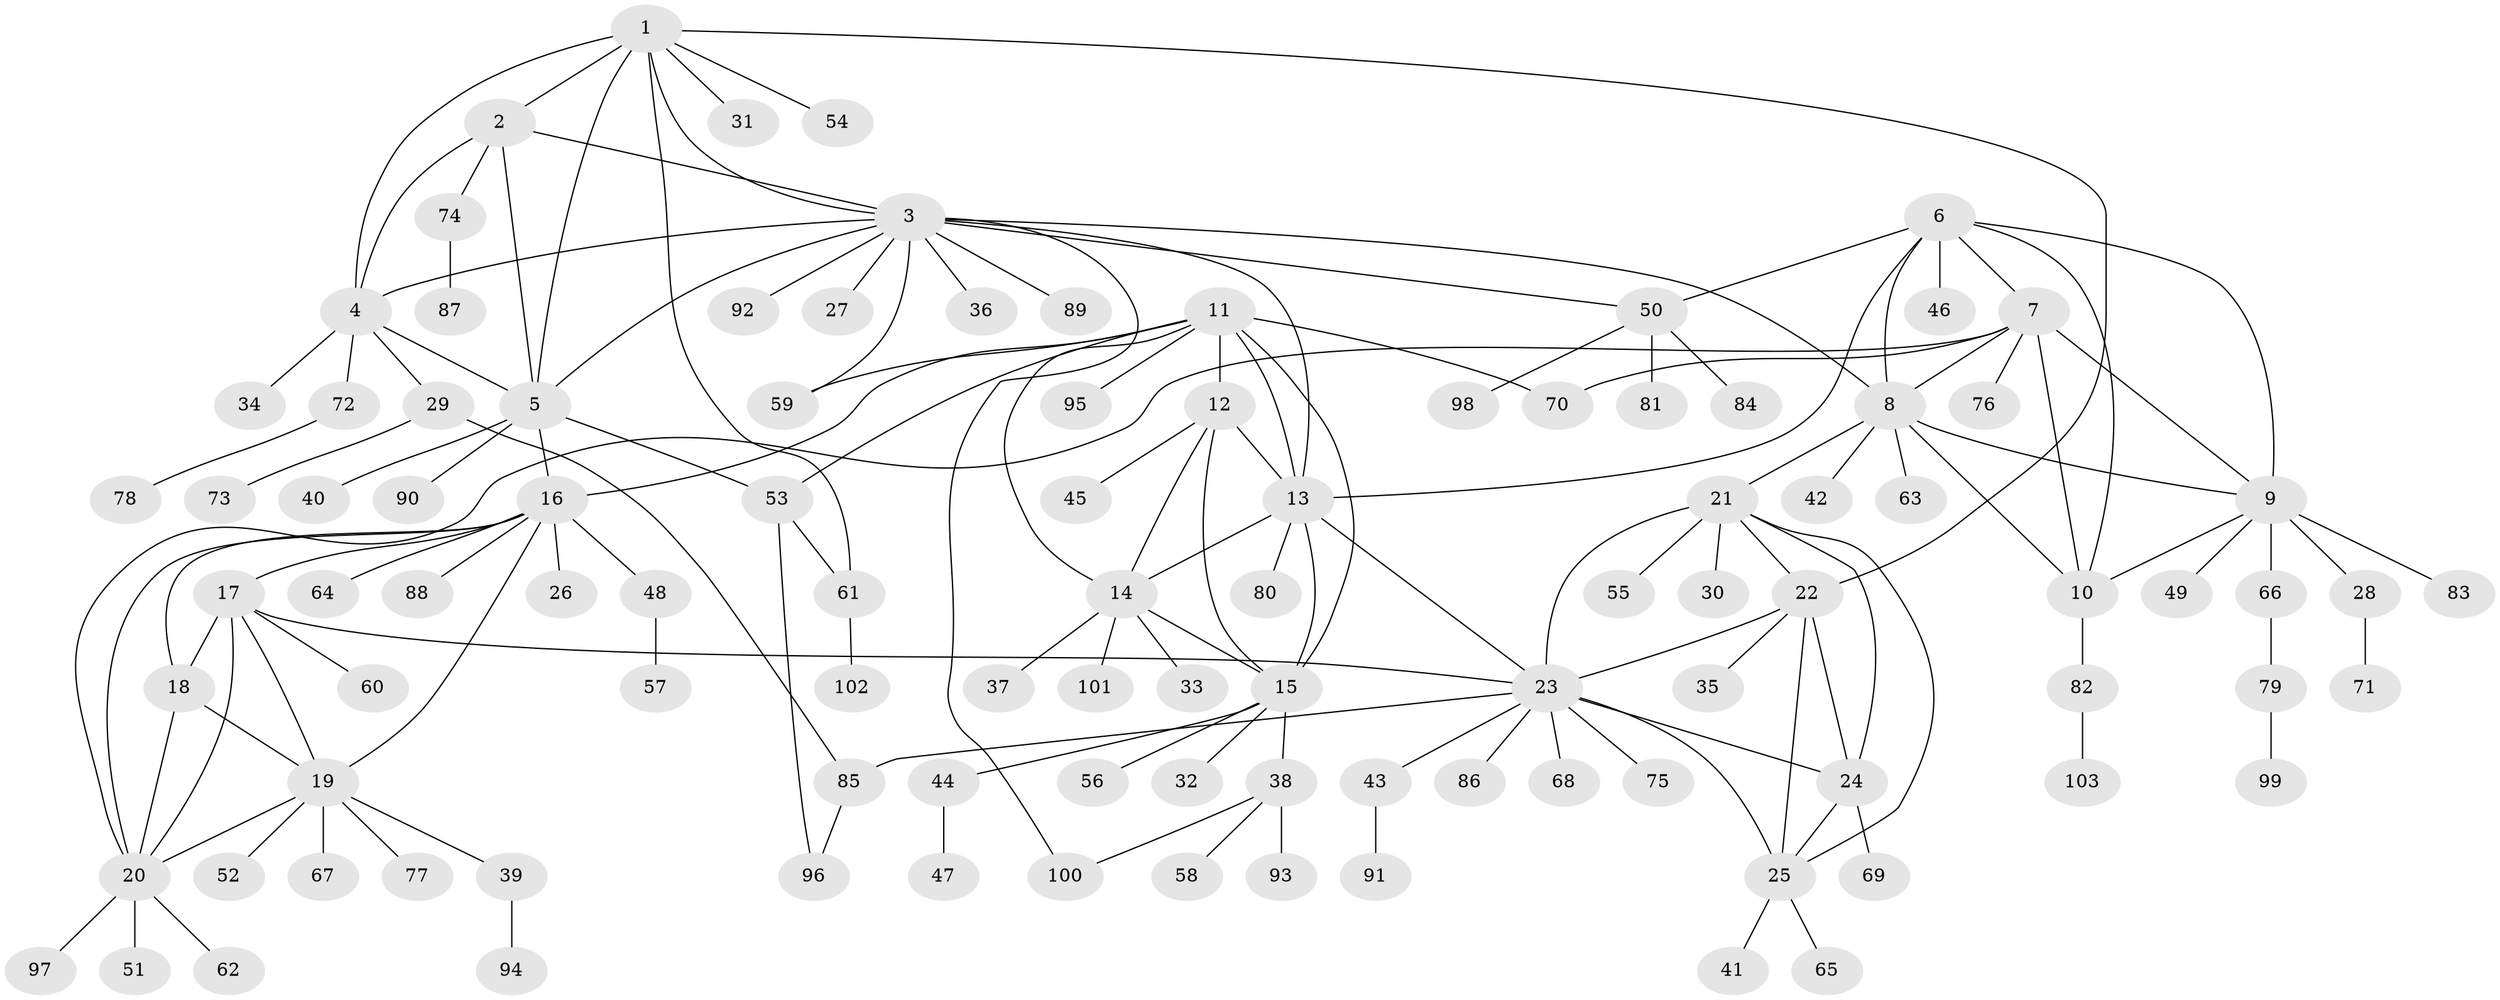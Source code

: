 // coarse degree distribution, {8: 0.05128205128205128, 16: 0.01282051282051282, 7: 0.05128205128205128, 6: 0.02564102564102564, 10: 0.01282051282051282, 5: 0.02564102564102564, 12: 0.01282051282051282, 4: 0.038461538461538464, 1: 0.6794871794871795, 2: 0.07692307692307693, 3: 0.01282051282051282}
// Generated by graph-tools (version 1.1) at 2025/52/02/27/25 19:52:19]
// undirected, 103 vertices, 146 edges
graph export_dot {
graph [start="1"]
  node [color=gray90,style=filled];
  1;
  2;
  3;
  4;
  5;
  6;
  7;
  8;
  9;
  10;
  11;
  12;
  13;
  14;
  15;
  16;
  17;
  18;
  19;
  20;
  21;
  22;
  23;
  24;
  25;
  26;
  27;
  28;
  29;
  30;
  31;
  32;
  33;
  34;
  35;
  36;
  37;
  38;
  39;
  40;
  41;
  42;
  43;
  44;
  45;
  46;
  47;
  48;
  49;
  50;
  51;
  52;
  53;
  54;
  55;
  56;
  57;
  58;
  59;
  60;
  61;
  62;
  63;
  64;
  65;
  66;
  67;
  68;
  69;
  70;
  71;
  72;
  73;
  74;
  75;
  76;
  77;
  78;
  79;
  80;
  81;
  82;
  83;
  84;
  85;
  86;
  87;
  88;
  89;
  90;
  91;
  92;
  93;
  94;
  95;
  96;
  97;
  98;
  99;
  100;
  101;
  102;
  103;
  1 -- 2;
  1 -- 3;
  1 -- 4;
  1 -- 5;
  1 -- 22;
  1 -- 31;
  1 -- 54;
  1 -- 61;
  2 -- 3;
  2 -- 4;
  2 -- 5;
  2 -- 74;
  3 -- 4;
  3 -- 5;
  3 -- 8;
  3 -- 13;
  3 -- 27;
  3 -- 36;
  3 -- 50;
  3 -- 59;
  3 -- 89;
  3 -- 92;
  3 -- 100;
  4 -- 5;
  4 -- 29;
  4 -- 34;
  4 -- 72;
  5 -- 16;
  5 -- 40;
  5 -- 53;
  5 -- 90;
  6 -- 7;
  6 -- 8;
  6 -- 9;
  6 -- 10;
  6 -- 13;
  6 -- 46;
  6 -- 50;
  7 -- 8;
  7 -- 9;
  7 -- 10;
  7 -- 20;
  7 -- 70;
  7 -- 76;
  8 -- 9;
  8 -- 10;
  8 -- 21;
  8 -- 42;
  8 -- 63;
  9 -- 10;
  9 -- 28;
  9 -- 49;
  9 -- 66;
  9 -- 83;
  10 -- 82;
  11 -- 12;
  11 -- 13;
  11 -- 14;
  11 -- 15;
  11 -- 16;
  11 -- 53;
  11 -- 59;
  11 -- 70;
  11 -- 95;
  12 -- 13;
  12 -- 14;
  12 -- 15;
  12 -- 45;
  13 -- 14;
  13 -- 15;
  13 -- 23;
  13 -- 80;
  14 -- 15;
  14 -- 33;
  14 -- 37;
  14 -- 101;
  15 -- 32;
  15 -- 38;
  15 -- 44;
  15 -- 56;
  16 -- 17;
  16 -- 18;
  16 -- 19;
  16 -- 20;
  16 -- 26;
  16 -- 48;
  16 -- 64;
  16 -- 88;
  17 -- 18;
  17 -- 19;
  17 -- 20;
  17 -- 23;
  17 -- 60;
  18 -- 19;
  18 -- 20;
  19 -- 20;
  19 -- 39;
  19 -- 52;
  19 -- 67;
  19 -- 77;
  20 -- 51;
  20 -- 62;
  20 -- 97;
  21 -- 22;
  21 -- 23;
  21 -- 24;
  21 -- 25;
  21 -- 30;
  21 -- 55;
  22 -- 23;
  22 -- 24;
  22 -- 25;
  22 -- 35;
  23 -- 24;
  23 -- 25;
  23 -- 43;
  23 -- 68;
  23 -- 75;
  23 -- 85;
  23 -- 86;
  24 -- 25;
  24 -- 69;
  25 -- 41;
  25 -- 65;
  28 -- 71;
  29 -- 73;
  29 -- 85;
  38 -- 58;
  38 -- 93;
  38 -- 100;
  39 -- 94;
  43 -- 91;
  44 -- 47;
  48 -- 57;
  50 -- 81;
  50 -- 84;
  50 -- 98;
  53 -- 61;
  53 -- 96;
  61 -- 102;
  66 -- 79;
  72 -- 78;
  74 -- 87;
  79 -- 99;
  82 -- 103;
  85 -- 96;
}
